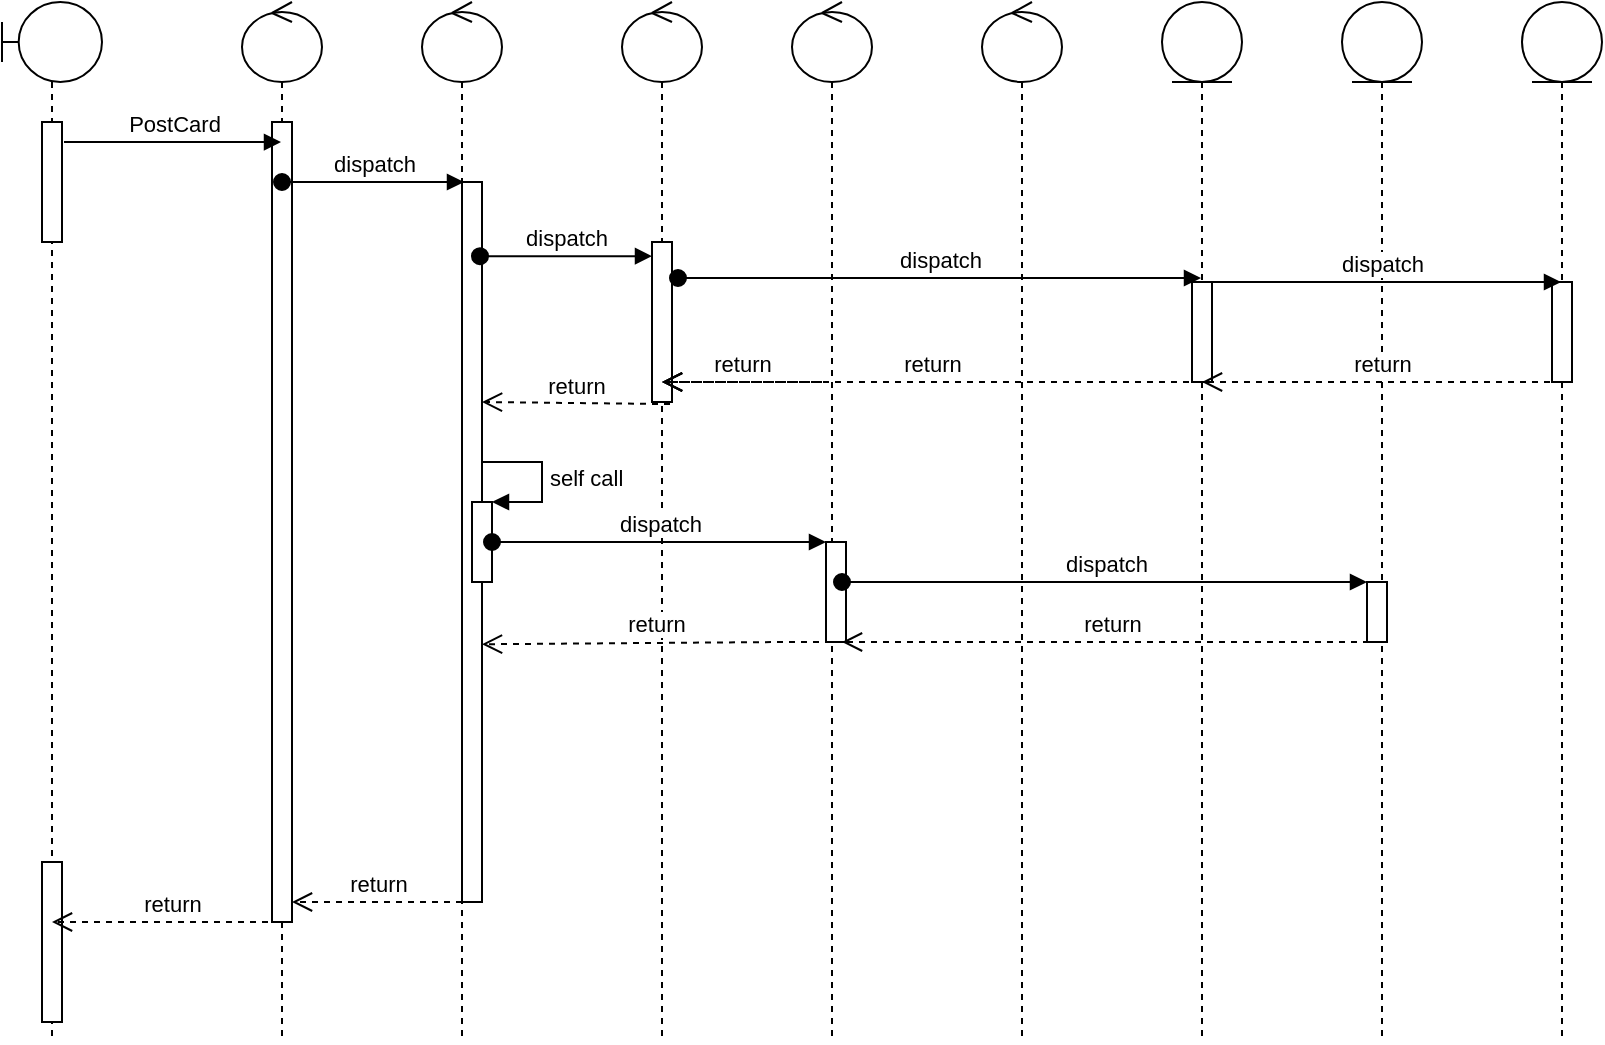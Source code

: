 <mxfile version="18.0.1" type="device"><diagram id="kgpKYQtTHZ0yAKxKKP6v" name="Page-1"><mxGraphModel dx="1102" dy="865" grid="1" gridSize="10" guides="1" tooltips="1" connect="1" arrows="1" fold="1" page="1" pageScale="1" pageWidth="850" pageHeight="1100" math="0" shadow="0"><root><mxCell id="0"/><mxCell id="1" parent="0"/><mxCell id="9QRSoNvHEUW13l7sTWn6-1" value="" style="shape=umlLifeline;participant=umlBoundary;perimeter=lifelinePerimeter;whiteSpace=wrap;html=1;container=1;collapsible=0;recursiveResize=0;verticalAlign=top;spacingTop=36;outlineConnect=0;" vertex="1" parent="1"><mxGeometry x="30" y="80" width="50" height="520" as="geometry"/></mxCell><mxCell id="9QRSoNvHEUW13l7sTWn6-12" value="" style="html=1;points=[];perimeter=orthogonalPerimeter;" vertex="1" parent="9QRSoNvHEUW13l7sTWn6-1"><mxGeometry x="20" y="60" width="10" height="60" as="geometry"/></mxCell><mxCell id="9QRSoNvHEUW13l7sTWn6-49" value="" style="html=1;points=[];perimeter=orthogonalPerimeter;" vertex="1" parent="9QRSoNvHEUW13l7sTWn6-1"><mxGeometry x="20" y="430" width="10" height="80" as="geometry"/></mxCell><mxCell id="9QRSoNvHEUW13l7sTWn6-2" value="" style="shape=umlLifeline;participant=umlEntity;perimeter=lifelinePerimeter;whiteSpace=wrap;html=1;container=1;collapsible=0;recursiveResize=0;verticalAlign=top;spacingTop=36;outlineConnect=0;" vertex="1" parent="1"><mxGeometry x="700" y="80" width="40" height="520" as="geometry"/></mxCell><mxCell id="9QRSoNvHEUW13l7sTWn6-35" value="" style="html=1;points=[];perimeter=orthogonalPerimeter;" vertex="1" parent="9QRSoNvHEUW13l7sTWn6-2"><mxGeometry x="12.5" y="290" width="10" height="30" as="geometry"/></mxCell><mxCell id="9QRSoNvHEUW13l7sTWn6-3" value="" style="shape=umlLifeline;participant=umlEntity;perimeter=lifelinePerimeter;whiteSpace=wrap;html=1;container=1;collapsible=0;recursiveResize=0;verticalAlign=top;spacingTop=36;outlineConnect=0;" vertex="1" parent="1"><mxGeometry x="790" y="80" width="40" height="520" as="geometry"/></mxCell><mxCell id="9QRSoNvHEUW13l7sTWn6-46" value="" style="html=1;points=[];perimeter=orthogonalPerimeter;" vertex="1" parent="9QRSoNvHEUW13l7sTWn6-3"><mxGeometry x="15" y="140" width="10" height="50" as="geometry"/></mxCell><mxCell id="9QRSoNvHEUW13l7sTWn6-4" value="" style="shape=umlLifeline;participant=umlEntity;perimeter=lifelinePerimeter;whiteSpace=wrap;html=1;container=1;collapsible=0;recursiveResize=0;verticalAlign=top;spacingTop=36;outlineConnect=0;" vertex="1" parent="1"><mxGeometry x="610" y="80" width="40" height="520" as="geometry"/></mxCell><mxCell id="9QRSoNvHEUW13l7sTWn6-21" value="" style="html=1;points=[];perimeter=orthogonalPerimeter;" vertex="1" parent="9QRSoNvHEUW13l7sTWn6-4"><mxGeometry x="15" y="140" width="10" height="50" as="geometry"/></mxCell><mxCell id="9QRSoNvHEUW13l7sTWn6-5" value="" style="shape=umlLifeline;participant=umlControl;perimeter=lifelinePerimeter;whiteSpace=wrap;html=1;container=1;collapsible=0;recursiveResize=0;verticalAlign=top;spacingTop=36;outlineConnect=0;" vertex="1" parent="1"><mxGeometry x="150" y="80" width="40" height="520" as="geometry"/></mxCell><mxCell id="9QRSoNvHEUW13l7sTWn6-48" value="return" style="html=1;verticalAlign=bottom;endArrow=open;dashed=1;endSize=8;rounded=0;" edge="1" parent="9QRSoNvHEUW13l7sTWn6-5" target="9QRSoNvHEUW13l7sTWn6-50"><mxGeometry relative="1" as="geometry"><mxPoint x="110" y="450" as="sourcePoint"/><mxPoint x="30" y="450" as="targetPoint"/></mxGeometry></mxCell><mxCell id="9QRSoNvHEUW13l7sTWn6-50" value="" style="html=1;points=[];perimeter=orthogonalPerimeter;" vertex="1" parent="9QRSoNvHEUW13l7sTWn6-5"><mxGeometry x="15" y="60" width="10" height="400" as="geometry"/></mxCell><mxCell id="9QRSoNvHEUW13l7sTWn6-51" value="return" style="html=1;verticalAlign=bottom;endArrow=open;dashed=1;endSize=8;rounded=0;" edge="1" parent="9QRSoNvHEUW13l7sTWn6-5" target="9QRSoNvHEUW13l7sTWn6-1"><mxGeometry relative="1" as="geometry"><mxPoint x="25" y="460" as="sourcePoint"/><mxPoint x="-55" y="460" as="targetPoint"/></mxGeometry></mxCell><mxCell id="9QRSoNvHEUW13l7sTWn6-6" value="" style="shape=umlLifeline;participant=umlControl;perimeter=lifelinePerimeter;whiteSpace=wrap;html=1;container=1;collapsible=0;recursiveResize=0;verticalAlign=top;spacingTop=36;outlineConnect=0;" vertex="1" parent="1"><mxGeometry x="240" y="80" width="40" height="520" as="geometry"/></mxCell><mxCell id="9QRSoNvHEUW13l7sTWn6-14" value="" style="html=1;points=[];perimeter=orthogonalPerimeter;" vertex="1" parent="9QRSoNvHEUW13l7sTWn6-6"><mxGeometry x="20" y="90" width="10" height="360" as="geometry"/></mxCell><mxCell id="9QRSoNvHEUW13l7sTWn6-23" value="return" style="html=1;verticalAlign=bottom;endArrow=open;dashed=1;endSize=8;rounded=0;exitX=0.9;exitY=1.013;exitDx=0;exitDy=0;exitPerimeter=0;" edge="1" parent="9QRSoNvHEUW13l7sTWn6-6" source="9QRSoNvHEUW13l7sTWn6-16"><mxGeometry relative="1" as="geometry"><mxPoint x="110" y="200" as="sourcePoint"/><mxPoint x="30" y="200" as="targetPoint"/></mxGeometry></mxCell><mxCell id="9QRSoNvHEUW13l7sTWn6-24" value="" style="html=1;points=[];perimeter=orthogonalPerimeter;" vertex="1" parent="9QRSoNvHEUW13l7sTWn6-6"><mxGeometry x="25" y="250" width="10" height="40" as="geometry"/></mxCell><mxCell id="9QRSoNvHEUW13l7sTWn6-25" value="self call" style="edgeStyle=orthogonalEdgeStyle;html=1;align=left;spacingLeft=2;endArrow=block;rounded=0;entryX=1;entryY=0;" edge="1" target="9QRSoNvHEUW13l7sTWn6-24" parent="9QRSoNvHEUW13l7sTWn6-6"><mxGeometry relative="1" as="geometry"><mxPoint x="30" y="230" as="sourcePoint"/><Array as="points"><mxPoint x="60" y="230"/></Array></mxGeometry></mxCell><mxCell id="9QRSoNvHEUW13l7sTWn6-7" value="" style="shape=umlLifeline;participant=umlControl;perimeter=lifelinePerimeter;whiteSpace=wrap;html=1;container=1;collapsible=0;recursiveResize=0;verticalAlign=top;spacingTop=36;outlineConnect=0;" vertex="1" parent="1"><mxGeometry x="340" y="80" width="40" height="520" as="geometry"/></mxCell><mxCell id="9QRSoNvHEUW13l7sTWn6-16" value="" style="html=1;points=[];perimeter=orthogonalPerimeter;" vertex="1" parent="9QRSoNvHEUW13l7sTWn6-7"><mxGeometry x="15" y="120" width="10" height="80" as="geometry"/></mxCell><mxCell id="9QRSoNvHEUW13l7sTWn6-8" value="" style="shape=umlLifeline;participant=umlControl;perimeter=lifelinePerimeter;whiteSpace=wrap;html=1;container=1;collapsible=0;recursiveResize=0;verticalAlign=top;spacingTop=36;outlineConnect=0;" vertex="1" parent="1"><mxGeometry x="425" y="80" width="40" height="520" as="geometry"/></mxCell><mxCell id="9QRSoNvHEUW13l7sTWn6-32" value="" style="html=1;points=[];perimeter=orthogonalPerimeter;" vertex="1" parent="9QRSoNvHEUW13l7sTWn6-8"><mxGeometry x="17" y="270" width="10" height="50" as="geometry"/></mxCell><mxCell id="9QRSoNvHEUW13l7sTWn6-9" value="" style="shape=umlLifeline;participant=umlControl;perimeter=lifelinePerimeter;whiteSpace=wrap;html=1;container=1;collapsible=0;recursiveResize=0;verticalAlign=top;spacingTop=36;outlineConnect=0;" vertex="1" parent="1"><mxGeometry x="520" y="80" width="40" height="520" as="geometry"/></mxCell><mxCell id="9QRSoNvHEUW13l7sTWn6-13" value="PostCard" style="html=1;verticalAlign=bottom;endArrow=block;rounded=0;exitX=1.1;exitY=0.167;exitDx=0;exitDy=0;exitPerimeter=0;" edge="1" parent="1" source="9QRSoNvHEUW13l7sTWn6-12" target="9QRSoNvHEUW13l7sTWn6-5"><mxGeometry width="80" relative="1" as="geometry"><mxPoint x="360" y="270" as="sourcePoint"/><mxPoint x="440" y="270" as="targetPoint"/></mxGeometry></mxCell><mxCell id="9QRSoNvHEUW13l7sTWn6-15" value="dispatch" style="html=1;verticalAlign=bottom;startArrow=oval;endArrow=block;startSize=8;rounded=0;entryX=0.1;entryY=0;entryDx=0;entryDy=0;entryPerimeter=0;" edge="1" target="9QRSoNvHEUW13l7sTWn6-14" parent="1"><mxGeometry relative="1" as="geometry"><mxPoint x="170" y="170" as="sourcePoint"/></mxGeometry></mxCell><mxCell id="9QRSoNvHEUW13l7sTWn6-17" value="dispatch" style="html=1;verticalAlign=bottom;startArrow=oval;endArrow=block;startSize=8;rounded=0;exitX=0.9;exitY=0.103;exitDx=0;exitDy=0;exitPerimeter=0;" edge="1" target="9QRSoNvHEUW13l7sTWn6-16" parent="1" source="9QRSoNvHEUW13l7sTWn6-14"><mxGeometry relative="1" as="geometry"><mxPoint x="295" y="200" as="sourcePoint"/></mxGeometry></mxCell><mxCell id="9QRSoNvHEUW13l7sTWn6-18" value="dispatch" style="html=1;verticalAlign=bottom;startArrow=oval;startFill=1;endArrow=block;startSize=8;rounded=0;exitX=1.3;exitY=0.225;exitDx=0;exitDy=0;exitPerimeter=0;" edge="1" parent="1" source="9QRSoNvHEUW13l7sTWn6-16" target="9QRSoNvHEUW13l7sTWn6-4"><mxGeometry width="60" relative="1" as="geometry"><mxPoint x="370" y="270" as="sourcePoint"/><mxPoint x="430" y="270" as="targetPoint"/></mxGeometry></mxCell><mxCell id="9QRSoNvHEUW13l7sTWn6-22" value="return" style="html=1;verticalAlign=bottom;endArrow=open;dashed=1;endSize=8;rounded=0;" edge="1" parent="1" source="9QRSoNvHEUW13l7sTWn6-4"><mxGeometry relative="1" as="geometry"><mxPoint x="440" y="270" as="sourcePoint"/><mxPoint x="360" y="270" as="targetPoint"/></mxGeometry></mxCell><mxCell id="9QRSoNvHEUW13l7sTWn6-33" value="dispatch" style="html=1;verticalAlign=bottom;startArrow=oval;endArrow=block;startSize=8;rounded=0;" edge="1" target="9QRSoNvHEUW13l7sTWn6-32" parent="1" source="9QRSoNvHEUW13l7sTWn6-24"><mxGeometry relative="1" as="geometry"><mxPoint x="280" y="364" as="sourcePoint"/></mxGeometry></mxCell><mxCell id="9QRSoNvHEUW13l7sTWn6-36" value="dispatch" style="html=1;verticalAlign=bottom;startArrow=oval;endArrow=block;startSize=8;rounded=0;" edge="1" target="9QRSoNvHEUW13l7sTWn6-35" parent="1"><mxGeometry relative="1" as="geometry"><mxPoint x="450" y="370" as="sourcePoint"/></mxGeometry></mxCell><mxCell id="9QRSoNvHEUW13l7sTWn6-37" value="return" style="html=1;verticalAlign=bottom;endArrow=open;dashed=1;endSize=8;rounded=0;" edge="1" parent="1"><mxGeometry relative="1" as="geometry"><mxPoint x="440" y="270" as="sourcePoint"/><mxPoint x="360" y="270" as="targetPoint"/></mxGeometry></mxCell><mxCell id="9QRSoNvHEUW13l7sTWn6-38" value="return" style="html=1;verticalAlign=bottom;endArrow=open;dashed=1;endSize=8;rounded=0;" edge="1" parent="1"><mxGeometry relative="1" as="geometry"><mxPoint x="440" y="270" as="sourcePoint"/><mxPoint x="360" y="270" as="targetPoint"/></mxGeometry></mxCell><mxCell id="9QRSoNvHEUW13l7sTWn6-40" value="return" style="html=1;verticalAlign=bottom;endArrow=open;dashed=1;endSize=8;rounded=0;" edge="1" parent="1" source="9QRSoNvHEUW13l7sTWn6-2"><mxGeometry relative="1" as="geometry"><mxPoint x="540" y="400" as="sourcePoint"/><mxPoint x="450" y="400" as="targetPoint"/></mxGeometry></mxCell><mxCell id="9QRSoNvHEUW13l7sTWn6-41" value="return" style="html=1;verticalAlign=bottom;endArrow=open;dashed=1;endSize=8;rounded=0;entryX=1;entryY=0.642;entryDx=0;entryDy=0;entryPerimeter=0;" edge="1" parent="1" source="9QRSoNvHEUW13l7sTWn6-8" target="9QRSoNvHEUW13l7sTWn6-14"><mxGeometry relative="1" as="geometry"><mxPoint x="440" y="270" as="sourcePoint"/><mxPoint x="360" y="270" as="targetPoint"/><Array as="points"><mxPoint x="420" y="400"/></Array></mxGeometry></mxCell><mxCell id="9QRSoNvHEUW13l7sTWn6-45" value="dispatch" style="html=1;verticalAlign=bottom;endArrow=block;rounded=0;" edge="1" parent="1" target="9QRSoNvHEUW13l7sTWn6-3"><mxGeometry width="80" relative="1" as="geometry"><mxPoint x="630" y="220" as="sourcePoint"/><mxPoint x="720" y="220" as="targetPoint"/></mxGeometry></mxCell><mxCell id="9QRSoNvHEUW13l7sTWn6-47" value="return" style="html=1;verticalAlign=bottom;endArrow=open;dashed=1;endSize=8;rounded=0;" edge="1" parent="1"><mxGeometry relative="1" as="geometry"><mxPoint x="810" y="270" as="sourcePoint"/><mxPoint x="630" y="270" as="targetPoint"/></mxGeometry></mxCell></root></mxGraphModel></diagram></mxfile>